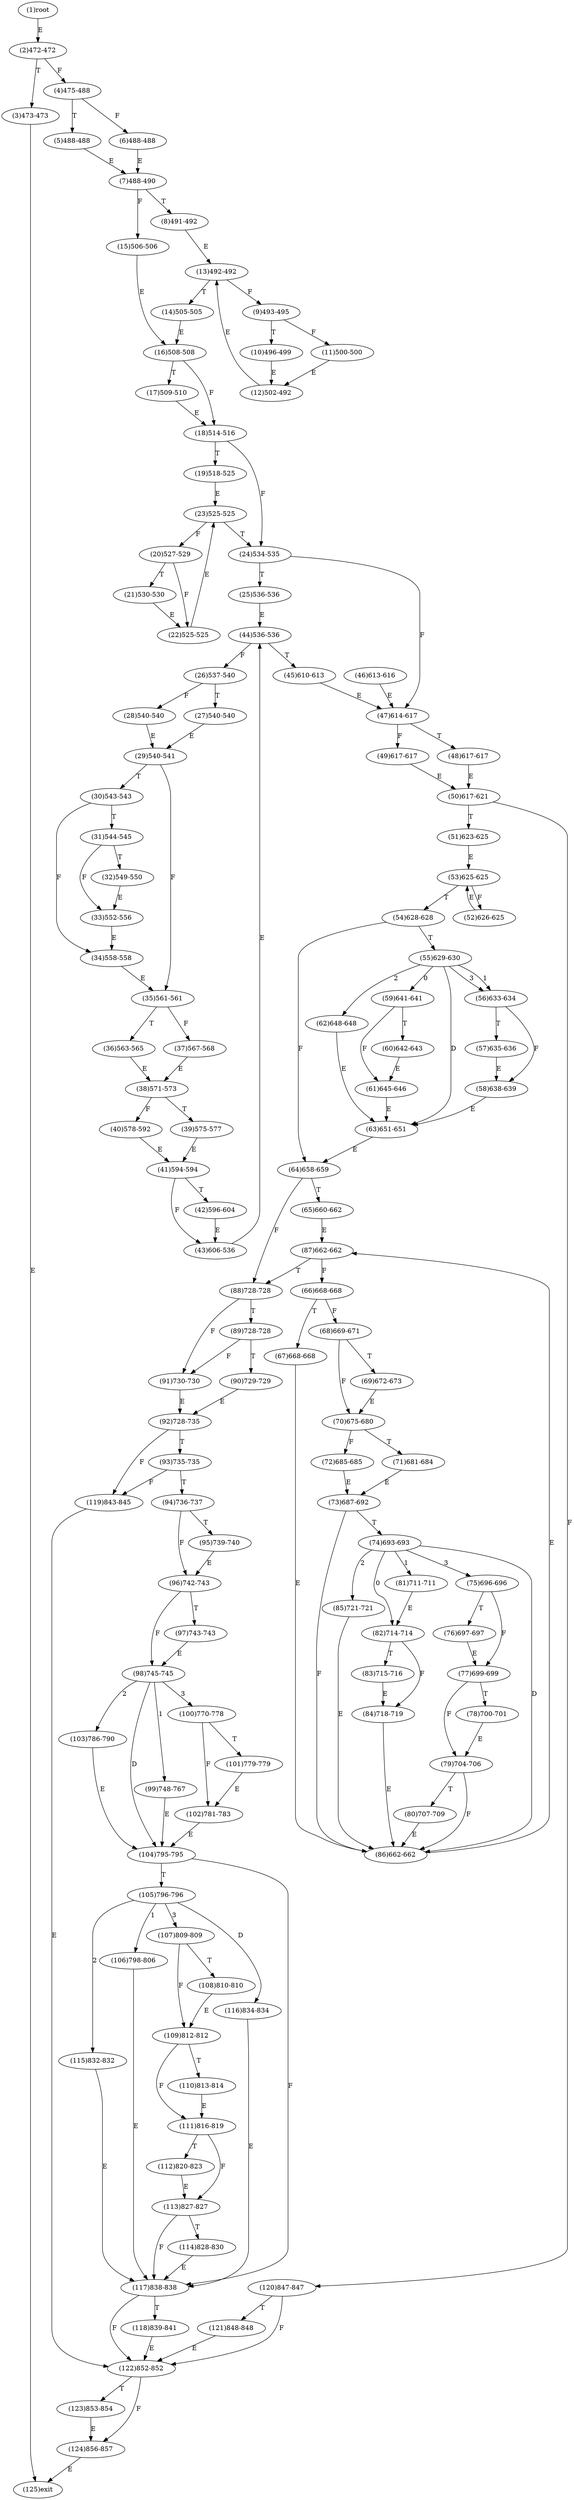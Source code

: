 digraph "" { 
1[ label="(1)root"];
2[ label="(2)472-472"];
3[ label="(3)473-473"];
4[ label="(4)475-488"];
5[ label="(5)488-488"];
6[ label="(6)488-488"];
7[ label="(7)488-490"];
8[ label="(8)491-492"];
9[ label="(9)493-495"];
10[ label="(10)496-499"];
11[ label="(11)500-500"];
12[ label="(12)502-492"];
13[ label="(13)492-492"];
14[ label="(14)505-505"];
15[ label="(15)506-506"];
17[ label="(17)509-510"];
16[ label="(16)508-508"];
19[ label="(19)518-525"];
18[ label="(18)514-516"];
21[ label="(21)530-530"];
20[ label="(20)527-529"];
23[ label="(23)525-525"];
22[ label="(22)525-525"];
25[ label="(25)536-536"];
24[ label="(24)534-535"];
27[ label="(27)540-540"];
26[ label="(26)537-540"];
29[ label="(29)540-541"];
28[ label="(28)540-540"];
31[ label="(31)544-545"];
30[ label="(30)543-543"];
34[ label="(34)558-558"];
35[ label="(35)561-561"];
32[ label="(32)549-550"];
33[ label="(33)552-556"];
38[ label="(38)571-573"];
39[ label="(39)575-577"];
36[ label="(36)563-565"];
37[ label="(37)567-568"];
42[ label="(42)596-604"];
43[ label="(43)606-536"];
40[ label="(40)578-592"];
41[ label="(41)594-594"];
46[ label="(46)613-616"];
47[ label="(47)614-617"];
44[ label="(44)536-536"];
45[ label="(45)610-613"];
51[ label="(51)623-625"];
50[ label="(50)617-621"];
49[ label="(49)617-617"];
48[ label="(48)617-617"];
55[ label="(55)629-630"];
54[ label="(54)628-628"];
53[ label="(53)625-625"];
52[ label="(52)626-625"];
59[ label="(59)641-641"];
58[ label="(58)638-639"];
57[ label="(57)635-636"];
56[ label="(56)633-634"];
63[ label="(63)651-651"];
62[ label="(62)648-648"];
61[ label="(61)645-646"];
60[ label="(60)642-643"];
68[ label="(68)669-671"];
69[ label="(69)672-673"];
70[ label="(70)675-680"];
71[ label="(71)681-684"];
64[ label="(64)658-659"];
65[ label="(65)660-662"];
66[ label="(66)668-668"];
67[ label="(67)668-668"];
76[ label="(76)697-697"];
77[ label="(77)699-699"];
78[ label="(78)700-701"];
79[ label="(79)704-706"];
72[ label="(72)685-685"];
73[ label="(73)687-692"];
74[ label="(74)693-693"];
75[ label="(75)696-696"];
85[ label="(85)721-721"];
84[ label="(84)718-719"];
87[ label="(87)662-662"];
86[ label="(86)662-662"];
81[ label="(81)711-711"];
80[ label="(80)707-709"];
83[ label="(83)715-716"];
82[ label="(82)714-714"];
93[ label="(93)735-735"];
92[ label="(92)728-735"];
95[ label="(95)739-740"];
94[ label="(94)736-737"];
89[ label="(89)728-728"];
88[ label="(88)728-728"];
91[ label="(91)730-730"];
90[ label="(90)729-729"];
102[ label="(102)781-783"];
103[ label="(103)786-790"];
100[ label="(100)770-778"];
101[ label="(101)779-779"];
98[ label="(98)745-745"];
99[ label="(99)748-767"];
96[ label="(96)742-743"];
97[ label="(97)743-743"];
110[ label="(110)813-814"];
111[ label="(111)816-819"];
108[ label="(108)810-810"];
109[ label="(109)812-812"];
106[ label="(106)798-806"];
107[ label="(107)809-809"];
104[ label="(104)795-795"];
105[ label="(105)796-796"];
119[ label="(119)843-845"];
118[ label="(118)839-841"];
117[ label="(117)838-838"];
116[ label="(116)834-834"];
115[ label="(115)832-832"];
114[ label="(114)828-830"];
113[ label="(113)827-827"];
112[ label="(112)820-823"];
125[ label="(125)exit"];
124[ label="(124)856-857"];
123[ label="(123)853-854"];
122[ label="(122)852-852"];
121[ label="(121)848-848"];
120[ label="(120)847-847"];
1->2[ label="E"];
2->4[ label="F"];
2->3[ label="T"];
3->125[ label="E"];
4->6[ label="F"];
4->5[ label="T"];
5->7[ label="E"];
6->7[ label="E"];
7->15[ label="F"];
7->8[ label="T"];
8->13[ label="E"];
9->11[ label="F"];
9->10[ label="T"];
10->12[ label="E"];
11->12[ label="E"];
12->13[ label="E"];
13->9[ label="F"];
13->14[ label="T"];
14->16[ label="E"];
15->16[ label="E"];
16->18[ label="F"];
16->17[ label="T"];
17->18[ label="E"];
18->24[ label="F"];
18->19[ label="T"];
19->23[ label="E"];
20->22[ label="F"];
20->21[ label="T"];
21->22[ label="E"];
22->23[ label="E"];
23->20[ label="F"];
23->24[ label="T"];
24->47[ label="F"];
24->25[ label="T"];
25->44[ label="E"];
26->28[ label="F"];
26->27[ label="T"];
27->29[ label="E"];
28->29[ label="E"];
29->35[ label="F"];
29->30[ label="T"];
30->34[ label="F"];
30->31[ label="T"];
31->33[ label="F"];
31->32[ label="T"];
32->33[ label="E"];
33->34[ label="E"];
34->35[ label="E"];
35->37[ label="F"];
35->36[ label="T"];
36->38[ label="E"];
37->38[ label="E"];
38->40[ label="F"];
38->39[ label="T"];
39->41[ label="E"];
40->41[ label="E"];
41->43[ label="F"];
41->42[ label="T"];
42->43[ label="E"];
43->44[ label="E"];
44->26[ label="F"];
44->45[ label="T"];
45->47[ label="E"];
46->47[ label="E"];
47->49[ label="F"];
47->48[ label="T"];
48->50[ label="E"];
49->50[ label="E"];
50->120[ label="F"];
50->51[ label="T"];
51->53[ label="E"];
52->53[ label="E"];
53->52[ label="F"];
53->54[ label="T"];
54->64[ label="F"];
54->55[ label="T"];
55->59[ label="0"];
55->56[ label="1"];
55->62[ label="2"];
55->56[ label="3"];
55->63[ label="D"];
56->58[ label="F"];
56->57[ label="T"];
57->58[ label="E"];
58->63[ label="E"];
59->61[ label="F"];
59->60[ label="T"];
60->61[ label="E"];
61->63[ label="E"];
62->63[ label="E"];
63->64[ label="E"];
64->88[ label="F"];
64->65[ label="T"];
65->87[ label="E"];
66->68[ label="F"];
66->67[ label="T"];
67->86[ label="E"];
68->70[ label="F"];
68->69[ label="T"];
69->70[ label="E"];
70->72[ label="F"];
70->71[ label="T"];
71->73[ label="E"];
72->73[ label="E"];
73->86[ label="F"];
73->74[ label="T"];
74->82[ label="0"];
74->81[ label="1"];
74->85[ label="2"];
74->75[ label="3"];
74->86[ label="D"];
75->77[ label="F"];
75->76[ label="T"];
76->77[ label="E"];
77->79[ label="F"];
77->78[ label="T"];
78->79[ label="E"];
79->86[ label="F"];
79->80[ label="T"];
80->86[ label="E"];
81->82[ label="E"];
82->84[ label="F"];
82->83[ label="T"];
83->84[ label="E"];
84->86[ label="E"];
85->86[ label="E"];
86->87[ label="E"];
87->66[ label="F"];
87->88[ label="T"];
88->91[ label="F"];
88->89[ label="T"];
89->91[ label="F"];
89->90[ label="T"];
90->92[ label="E"];
91->92[ label="E"];
92->119[ label="F"];
92->93[ label="T"];
93->119[ label="F"];
93->94[ label="T"];
94->96[ label="F"];
94->95[ label="T"];
95->96[ label="E"];
96->98[ label="F"];
96->97[ label="T"];
97->98[ label="E"];
98->99[ label="1"];
98->103[ label="2"];
98->100[ label="3"];
98->104[ label="D"];
99->104[ label="E"];
100->102[ label="F"];
100->101[ label="T"];
101->102[ label="E"];
102->104[ label="E"];
103->104[ label="E"];
104->117[ label="F"];
104->105[ label="T"];
105->106[ label="1"];
105->115[ label="2"];
105->107[ label="3"];
105->116[ label="D"];
106->117[ label="E"];
107->109[ label="F"];
107->108[ label="T"];
108->109[ label="E"];
109->111[ label="F"];
109->110[ label="T"];
110->111[ label="E"];
111->113[ label="F"];
111->112[ label="T"];
112->113[ label="E"];
113->117[ label="F"];
113->114[ label="T"];
114->117[ label="E"];
115->117[ label="E"];
116->117[ label="E"];
117->122[ label="F"];
117->118[ label="T"];
118->122[ label="E"];
119->122[ label="E"];
120->122[ label="F"];
120->121[ label="T"];
121->122[ label="E"];
122->124[ label="F"];
122->123[ label="T"];
123->124[ label="E"];
124->125[ label="E"];
}